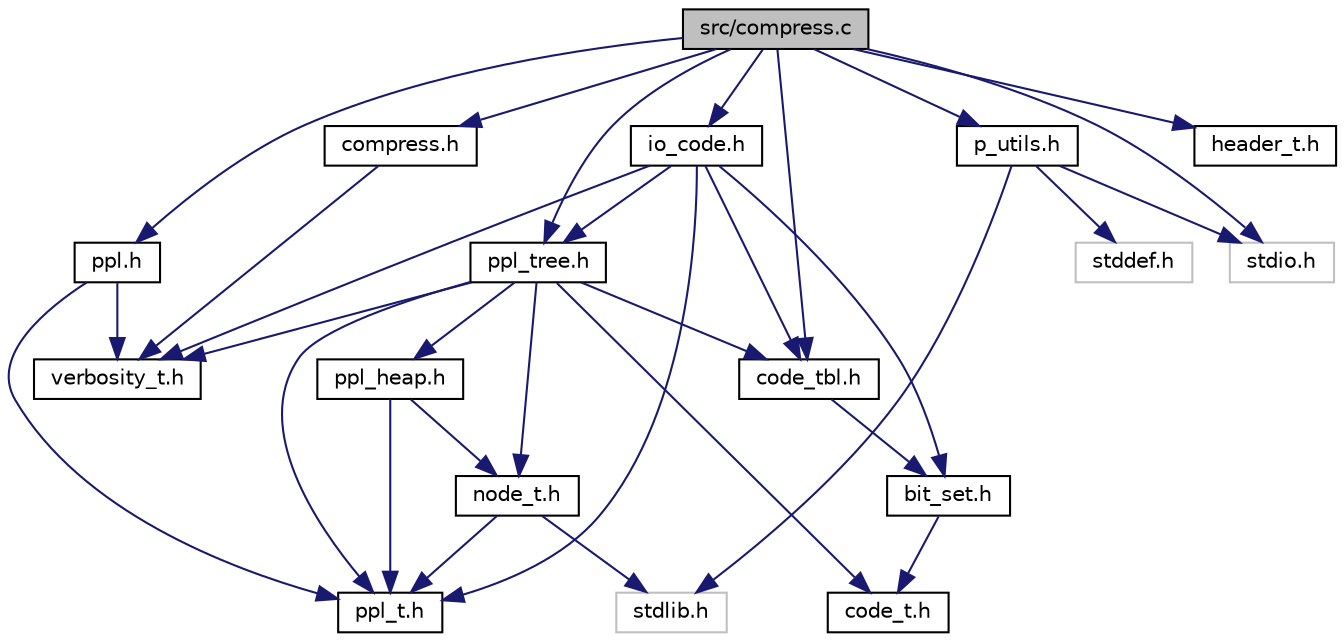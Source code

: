 digraph "src/compress.c"
{
  edge [fontname="Helvetica",fontsize="10",labelfontname="Helvetica",labelfontsize="10"];
  node [fontname="Helvetica",fontsize="10",shape=record];
  Node1 [label="src/compress.c",height=0.2,width=0.4,color="black", fillcolor="grey75", style="filled" fontcolor="black"];
  Node1 -> Node2 [color="midnightblue",fontsize="10",style="solid",fontname="Helvetica"];
  Node2 [label="stdio.h",height=0.2,width=0.4,color="grey75", fillcolor="white", style="filled"];
  Node1 -> Node3 [color="midnightblue",fontsize="10",style="solid",fontname="Helvetica"];
  Node3 [label="compress.h",height=0.2,width=0.4,color="black", fillcolor="white", style="filled",URL="$compress_8h.html",tooltip="Contains compress functions. "];
  Node3 -> Node4 [color="midnightblue",fontsize="10",style="solid",fontname="Helvetica"];
  Node4 [label="verbosity_t.h",height=0.2,width=0.4,color="black", fillcolor="white", style="filled",URL="$verbosity__t_8h.html",tooltip="Contains enumeration of verbosity levels. "];
  Node1 -> Node5 [color="midnightblue",fontsize="10",style="solid",fontname="Helvetica"];
  Node5 [label="ppl.h",height=0.2,width=0.4,color="black", fillcolor="white", style="filled",URL="$ppl_8h.html",tooltip="Contains tools for work with array of character popularity. "];
  Node5 -> Node6 [color="midnightblue",fontsize="10",style="solid",fontname="Helvetica"];
  Node6 [label="ppl_t.h",height=0.2,width=0.4,color="black", fillcolor="white", style="filled",URL="$ppl__t_8h.html",tooltip="Contains definition of character popularity type. "];
  Node5 -> Node4 [color="midnightblue",fontsize="10",style="solid",fontname="Helvetica"];
  Node1 -> Node7 [color="midnightblue",fontsize="10",style="solid",fontname="Helvetica"];
  Node7 [label="ppl_tree.h",height=0.2,width=0.4,color="black", fillcolor="white", style="filled",URL="$ppl__tree_8h.html",tooltip="Provides functions to work with huffman tree. "];
  Node7 -> Node6 [color="midnightblue",fontsize="10",style="solid",fontname="Helvetica"];
  Node7 -> Node8 [color="midnightblue",fontsize="10",style="solid",fontname="Helvetica"];
  Node8 [label="node_t.h",height=0.2,width=0.4,color="black", fillcolor="white", style="filled",URL="$node__t_8h.html",tooltip="Determines node type and functions to work with it. "];
  Node8 -> Node9 [color="midnightblue",fontsize="10",style="solid",fontname="Helvetica"];
  Node9 [label="stdlib.h",height=0.2,width=0.4,color="grey75", fillcolor="white", style="filled"];
  Node8 -> Node6 [color="midnightblue",fontsize="10",style="solid",fontname="Helvetica"];
  Node7 -> Node10 [color="midnightblue",fontsize="10",style="solid",fontname="Helvetica"];
  Node10 [label="code_t.h",height=0.2,width=0.4,color="black", fillcolor="white", style="filled",URL="$code__t_8h.html",tooltip="Determines huffman code type. "];
  Node7 -> Node4 [color="midnightblue",fontsize="10",style="solid",fontname="Helvetica"];
  Node7 -> Node11 [color="midnightblue",fontsize="10",style="solid",fontname="Helvetica"];
  Node11 [label="code_tbl.h",height=0.2,width=0.4,color="black", fillcolor="white", style="filled",URL="$code__tbl_8h.html",tooltip="Provides huffman code structure definition and some functions to work with it. "];
  Node11 -> Node12 [color="midnightblue",fontsize="10",style="solid",fontname="Helvetica"];
  Node12 [label="bit_set.h",height=0.2,width=0.4,color="black", fillcolor="white", style="filled",URL="$bit__set_8h.html",tooltip="Provides functions for working with arrays of bits. "];
  Node12 -> Node10 [color="midnightblue",fontsize="10",style="solid",fontname="Helvetica"];
  Node7 -> Node13 [color="midnightblue",fontsize="10",style="solid",fontname="Helvetica"];
  Node13 [label="ppl_heap.h",height=0.2,width=0.4,color="black", fillcolor="white", style="filled",URL="$ppl__heap_8h.html",tooltip="Provides popularity heap definition and realted functions to work with. "];
  Node13 -> Node6 [color="midnightblue",fontsize="10",style="solid",fontname="Helvetica"];
  Node13 -> Node8 [color="midnightblue",fontsize="10",style="solid",fontname="Helvetica"];
  Node1 -> Node11 [color="midnightblue",fontsize="10",style="solid",fontname="Helvetica"];
  Node1 -> Node14 [color="midnightblue",fontsize="10",style="solid",fontname="Helvetica"];
  Node14 [label="io_code.h",height=0.2,width=0.4,color="black", fillcolor="white", style="filled",URL="$io__code_8h.html",tooltip="Determine output buffer size and provides functions to work with it. "];
  Node14 -> Node12 [color="midnightblue",fontsize="10",style="solid",fontname="Helvetica"];
  Node14 -> Node11 [color="midnightblue",fontsize="10",style="solid",fontname="Helvetica"];
  Node14 -> Node7 [color="midnightblue",fontsize="10",style="solid",fontname="Helvetica"];
  Node14 -> Node4 [color="midnightblue",fontsize="10",style="solid",fontname="Helvetica"];
  Node14 -> Node6 [color="midnightblue",fontsize="10",style="solid",fontname="Helvetica"];
  Node1 -> Node15 [color="midnightblue",fontsize="10",style="solid",fontname="Helvetica"];
  Node15 [label="p_utils.h",height=0.2,width=0.4,color="black", fillcolor="white", style="filled",URL="$p__utils_8h.html",tooltip="Contains useful macroses for work with pointers. "];
  Node15 -> Node2 [color="midnightblue",fontsize="10",style="solid",fontname="Helvetica"];
  Node15 -> Node9 [color="midnightblue",fontsize="10",style="solid",fontname="Helvetica"];
  Node15 -> Node16 [color="midnightblue",fontsize="10",style="solid",fontname="Helvetica"];
  Node16 [label="stddef.h",height=0.2,width=0.4,color="grey75", fillcolor="white", style="filled"];
  Node1 -> Node17 [color="midnightblue",fontsize="10",style="solid",fontname="Helvetica"];
  Node17 [label="header_t.h",height=0.2,width=0.4,color="black", fillcolor="white", style="filled",URL="$header__t_8h.html",tooltip="Provides definition of struct which contains information about archive. "];
}
